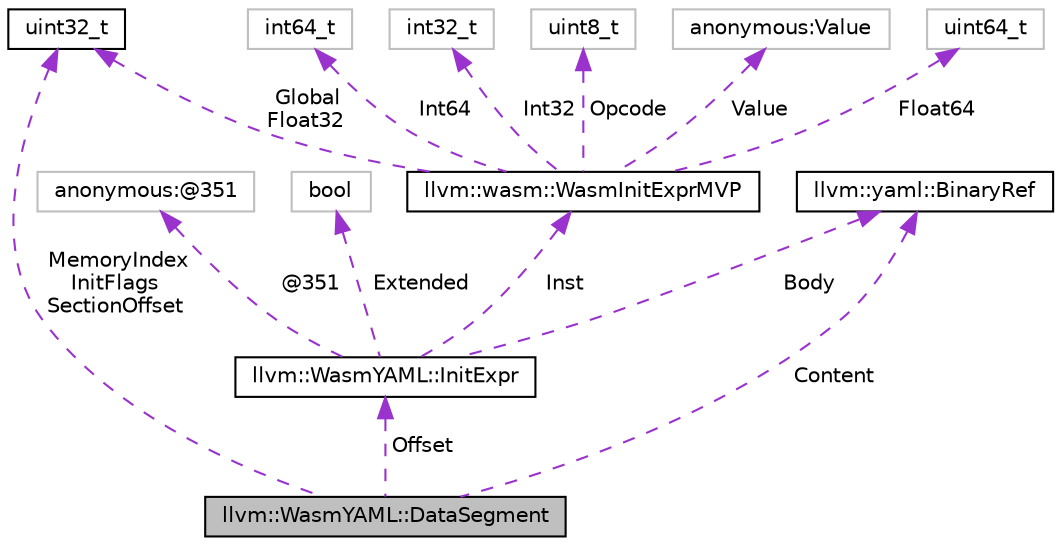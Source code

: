 digraph "llvm::WasmYAML::DataSegment"
{
 // LATEX_PDF_SIZE
  bgcolor="transparent";
  edge [fontname="Helvetica",fontsize="10",labelfontname="Helvetica",labelfontsize="10"];
  node [fontname="Helvetica",fontsize="10",shape=record];
  Node1 [label="llvm::WasmYAML::DataSegment",height=0.2,width=0.4,color="black", fillcolor="grey75", style="filled", fontcolor="black",tooltip=" "];
  Node2 -> Node1 [dir="back",color="darkorchid3",fontsize="10",style="dashed",label=" Offset" ,fontname="Helvetica"];
  Node2 [label="llvm::WasmYAML::InitExpr",height=0.2,width=0.4,color="black",URL="$structllvm_1_1WasmYAML_1_1InitExpr.html",tooltip=" "];
  Node3 -> Node2 [dir="back",color="darkorchid3",fontsize="10",style="dashed",label=" @351" ,fontname="Helvetica"];
  Node3 [label="anonymous:@351",height=0.2,width=0.4,color="grey75",tooltip=" "];
  Node4 -> Node2 [dir="back",color="darkorchid3",fontsize="10",style="dashed",label=" Inst" ,fontname="Helvetica"];
  Node4 [label="llvm::wasm::WasmInitExprMVP",height=0.2,width=0.4,color="black",URL="$structllvm_1_1wasm_1_1WasmInitExprMVP.html",tooltip=" "];
  Node5 -> Node4 [dir="back",color="darkorchid3",fontsize="10",style="dashed",label=" Float64" ,fontname="Helvetica"];
  Node5 [label="uint64_t",height=0.2,width=0.4,color="grey75",tooltip=" "];
  Node6 -> Node4 [dir="back",color="darkorchid3",fontsize="10",style="dashed",label=" Int64" ,fontname="Helvetica"];
  Node6 [label="int64_t",height=0.2,width=0.4,color="grey75",tooltip=" "];
  Node7 -> Node4 [dir="back",color="darkorchid3",fontsize="10",style="dashed",label=" Int32" ,fontname="Helvetica"];
  Node7 [label="int32_t",height=0.2,width=0.4,color="grey75",tooltip=" "];
  Node8 -> Node4 [dir="back",color="darkorchid3",fontsize="10",style="dashed",label=" Global\nFloat32" ,fontname="Helvetica"];
  Node8 [label="uint32_t",height=0.2,width=0.4,color="black",URL="$classuint32__t.html",tooltip=" "];
  Node9 -> Node4 [dir="back",color="darkorchid3",fontsize="10",style="dashed",label=" Opcode" ,fontname="Helvetica"];
  Node9 [label="uint8_t",height=0.2,width=0.4,color="grey75",tooltip=" "];
  Node10 -> Node4 [dir="back",color="darkorchid3",fontsize="10",style="dashed",label=" Value" ,fontname="Helvetica"];
  Node10 [label="anonymous:Value",height=0.2,width=0.4,color="grey75",tooltip=" "];
  Node11 -> Node2 [dir="back",color="darkorchid3",fontsize="10",style="dashed",label=" Body" ,fontname="Helvetica"];
  Node11 [label="llvm::yaml::BinaryRef",height=0.2,width=0.4,color="black",URL="$classllvm_1_1yaml_1_1BinaryRef.html",tooltip="Specialized YAMLIO scalar type for representing a binary blob."];
  Node12 -> Node2 [dir="back",color="darkorchid3",fontsize="10",style="dashed",label=" Extended" ,fontname="Helvetica"];
  Node12 [label="bool",height=0.2,width=0.4,color="grey75",tooltip=" "];
  Node11 -> Node1 [dir="back",color="darkorchid3",fontsize="10",style="dashed",label=" Content" ,fontname="Helvetica"];
  Node8 -> Node1 [dir="back",color="darkorchid3",fontsize="10",style="dashed",label=" MemoryIndex\nInitFlags\nSectionOffset" ,fontname="Helvetica"];
}
